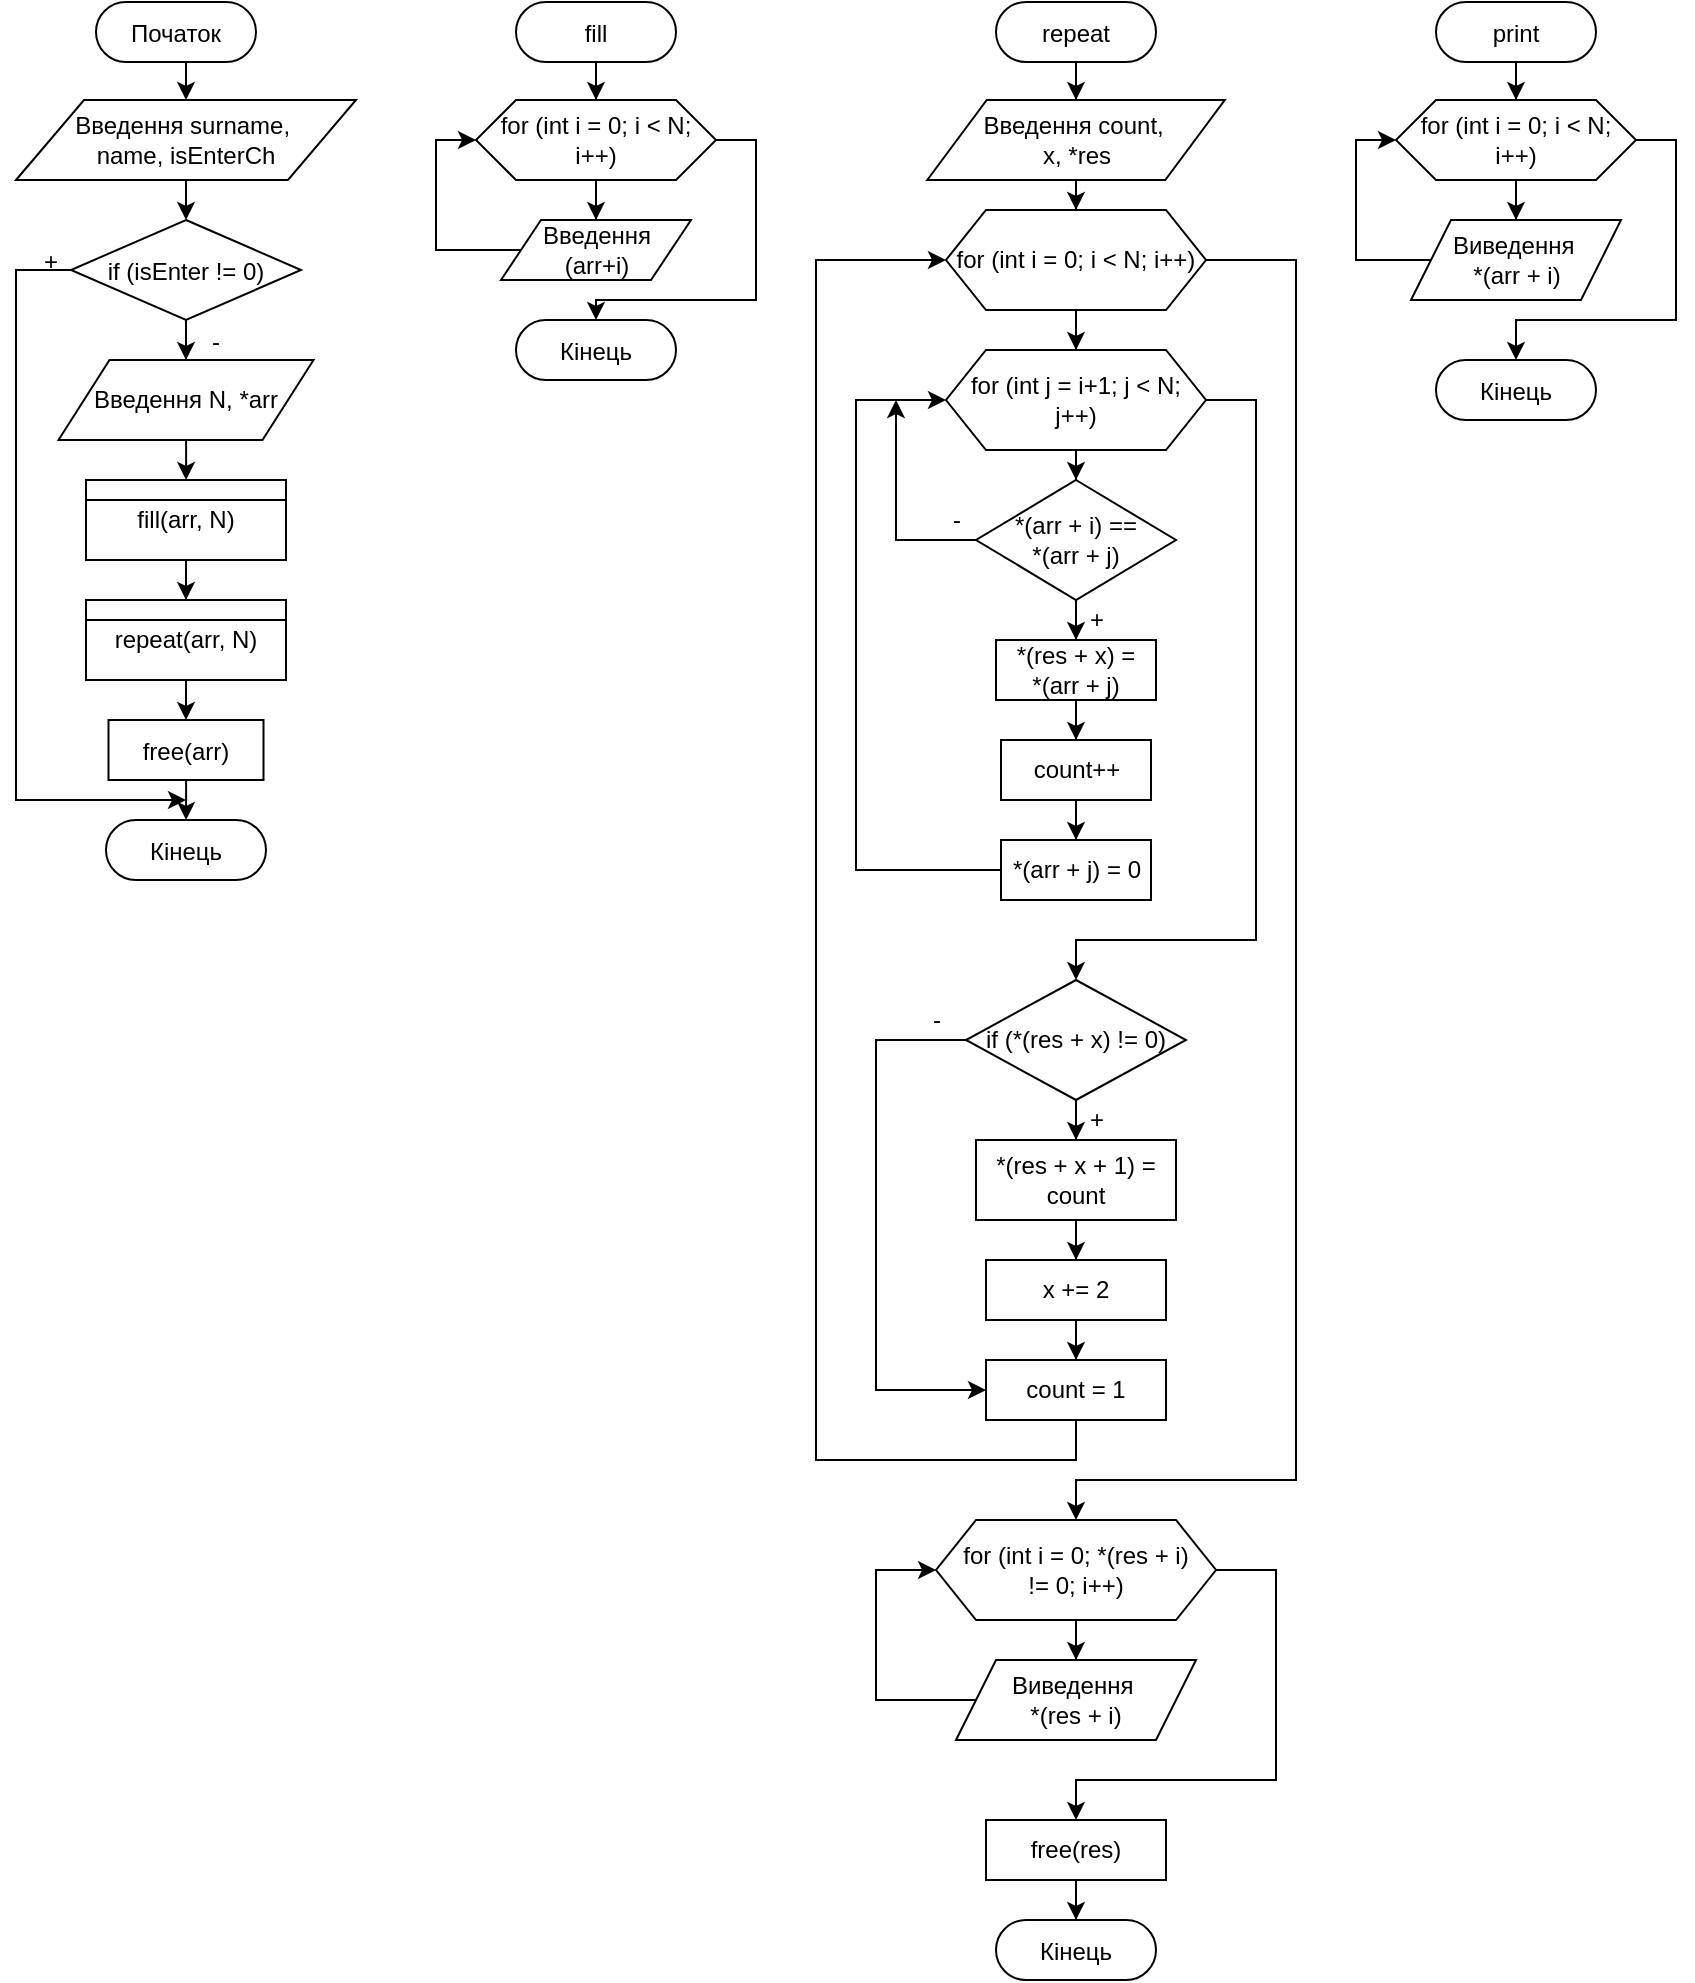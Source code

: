 <mxfile version="14.3.2" type="device"><diagram id="G0VBNwMoTdekDundrYRw" name="Page-1"><mxGraphModel dx="2595" dy="2329" grid="1" gridSize="10" guides="1" tooltips="1" connect="1" arrows="1" fold="1" page="1" pageScale="1" pageWidth="827" pageHeight="1169" math="0" shadow="0"><root><mxCell id="0"/><mxCell id="1" parent="0"/><mxCell id="Bk-7HEMtOQbrD-dfejuL-5" value="" style="edgeStyle=orthogonalEdgeStyle;rounded=0;orthogonalLoop=1;jettySize=auto;exitX=0.5;exitY=0.5;exitDx=0;exitDy=15;exitPerimeter=0;entryX=0.5;entryY=0;entryDx=0;entryDy=0;" edge="1" parent="1" source="Bk-7HEMtOQbrD-dfejuL-2" target="Bk-7HEMtOQbrD-dfejuL-4"><mxGeometry relative="1" as="geometry"/></mxCell><mxCell id="Bk-7HEMtOQbrD-dfejuL-2" value="Початок" style="dashed=0;whitespace=wrap;shape=mxgraph.dfd.start;" vertex="1" parent="1"><mxGeometry x="60" y="-1169" width="80" height="30" as="geometry"/></mxCell><mxCell id="Bk-7HEMtOQbrD-dfejuL-8" value="" style="edgeStyle=orthogonalEdgeStyle;rounded=0;orthogonalLoop=1;jettySize=auto;exitX=0.5;exitY=1;exitDx=0;exitDy=0;entryX=0.5;entryY=0;entryDx=0;entryDy=0;" edge="1" parent="1" source="Bk-7HEMtOQbrD-dfejuL-4" target="Bk-7HEMtOQbrD-dfejuL-7"><mxGeometry relative="1" as="geometry"/></mxCell><mxCell id="Bk-7HEMtOQbrD-dfejuL-4" value="Введення surname, &#10;name, isEnterCh" style="shape=parallelogram;perimeter=parallelogramPerimeter;whiteSpace=wrap;dashed=0;" vertex="1" parent="1"><mxGeometry x="20" y="-1120" width="170" height="40" as="geometry"/></mxCell><mxCell id="Bk-7HEMtOQbrD-dfejuL-9" value="" style="edgeStyle=orthogonalEdgeStyle;rounded=0;orthogonalLoop=1;jettySize=auto;entryX=0.5;entryY=0;entryDx=0;entryDy=0;" edge="1" parent="1" source="Bk-7HEMtOQbrD-dfejuL-7" target="Bk-7HEMtOQbrD-dfejuL-10"><mxGeometry relative="1" as="geometry"><mxPoint x="105" y="-990" as="targetPoint"/></mxGeometry></mxCell><mxCell id="Bk-7HEMtOQbrD-dfejuL-20" value="" style="edgeStyle=orthogonalEdgeStyle;rounded=0;orthogonalLoop=1;jettySize=auto;" edge="1" parent="1" source="Bk-7HEMtOQbrD-dfejuL-7"><mxGeometry relative="1" as="geometry"><mxPoint x="105" y="-770" as="targetPoint"/><Array as="points"><mxPoint x="20" y="-1035"/></Array></mxGeometry></mxCell><mxCell id="Bk-7HEMtOQbrD-dfejuL-7" value="if (isEnter != 0)" style="shape=rhombus;dashed=0;whitespace=wrap;perimeter=rhombusPerimeter;" vertex="1" parent="1"><mxGeometry x="47.5" y="-1060" width="115" height="50" as="geometry"/></mxCell><mxCell id="Bk-7HEMtOQbrD-dfejuL-11" value="" style="edgeStyle=orthogonalEdgeStyle;rounded=0;orthogonalLoop=1;jettySize=auto;entryX=0.5;entryY=0;entryDx=0;entryDy=0;" edge="1" parent="1" source="Bk-7HEMtOQbrD-dfejuL-10" target="Bk-7HEMtOQbrD-dfejuL-13"><mxGeometry relative="1" as="geometry"><mxPoint x="105" y="-930" as="targetPoint"/></mxGeometry></mxCell><mxCell id="Bk-7HEMtOQbrD-dfejuL-10" value="Введення N, *arr" style="shape=parallelogram;perimeter=parallelogramPerimeter;whiteSpace=wrap;dashed=0;" vertex="1" parent="1"><mxGeometry x="41.25" y="-990" width="127.5" height="40" as="geometry"/></mxCell><mxCell id="Bk-7HEMtOQbrD-dfejuL-14" value="" style="edgeStyle=orthogonalEdgeStyle;rounded=0;orthogonalLoop=1;jettySize=auto;" edge="1" parent="1" source="Bk-7HEMtOQbrD-dfejuL-13" target="Bk-7HEMtOQbrD-dfejuL-15"><mxGeometry relative="1" as="geometry"><mxPoint x="105" y="-870" as="targetPoint"/></mxGeometry></mxCell><mxCell id="Bk-7HEMtOQbrD-dfejuL-13" value="&#10;&#10;fill(arr, N)" style="swimlane;fontStyle=0;childLayout=stackLayout;horizontal=1;startSize=10;fillColor=#ffffff;horizontalStack=0;resizeParent=1;resizeParentMax=0;resizeLast=0;collapsible=0;marginBottom=0;swimlaneFillColor=#ffffff;" vertex="1" parent="1"><mxGeometry x="55" y="-930" width="100" height="40" as="geometry"/></mxCell><mxCell id="Bk-7HEMtOQbrD-dfejuL-16" value="" style="edgeStyle=orthogonalEdgeStyle;rounded=0;orthogonalLoop=1;jettySize=auto;" edge="1" parent="1" source="Bk-7HEMtOQbrD-dfejuL-15" target="Bk-7HEMtOQbrD-dfejuL-17"><mxGeometry relative="1" as="geometry"><mxPoint x="105" y="-810" as="targetPoint"/></mxGeometry></mxCell><mxCell id="Bk-7HEMtOQbrD-dfejuL-15" value="&#10;&#10;repeat(arr, N)" style="swimlane;fontStyle=0;childLayout=stackLayout;horizontal=1;startSize=10;fillColor=#ffffff;horizontalStack=0;resizeParent=1;resizeParentMax=0;resizeLast=0;collapsible=0;marginBottom=0;swimlaneFillColor=#ffffff;" vertex="1" parent="1"><mxGeometry x="55" y="-870" width="100" height="40" as="geometry"/></mxCell><mxCell id="Bk-7HEMtOQbrD-dfejuL-18" value="" style="edgeStyle=orthogonalEdgeStyle;rounded=0;orthogonalLoop=1;jettySize=auto;" edge="1" parent="1" source="Bk-7HEMtOQbrD-dfejuL-17" target="Bk-7HEMtOQbrD-dfejuL-19"><mxGeometry relative="1" as="geometry"><mxPoint x="105" y="-760" as="targetPoint"/></mxGeometry></mxCell><mxCell id="Bk-7HEMtOQbrD-dfejuL-17" value="free(arr)" style="dashed=0;whitespace=wrap;" vertex="1" parent="1"><mxGeometry x="66.25" y="-810" width="77.5" height="30" as="geometry"/></mxCell><mxCell id="Bk-7HEMtOQbrD-dfejuL-19" value="Кінець" style="dashed=0;whitespace=wrap;shape=mxgraph.dfd.start;" vertex="1" parent="1"><mxGeometry x="65" y="-760" width="80" height="30" as="geometry"/></mxCell><mxCell id="Bk-7HEMtOQbrD-dfejuL-21" value="-" style="text;align=center;verticalAlign=middle;resizable=0;points=[];autosize=1;" vertex="1" parent="1"><mxGeometry x="110" y="-1010" width="20" height="20" as="geometry"/></mxCell><mxCell id="Bk-7HEMtOQbrD-dfejuL-22" value="+" style="text;align=center;verticalAlign=middle;resizable=0;points=[];autosize=1;" vertex="1" parent="1"><mxGeometry x="27.5" y="-1050" width="20" height="20" as="geometry"/></mxCell><mxCell id="Bk-7HEMtOQbrD-dfejuL-24" value="" style="edgeStyle=orthogonalEdgeStyle;rounded=0;orthogonalLoop=1;jettySize=auto;" edge="1" parent="1" source="Bk-7HEMtOQbrD-dfejuL-23" target="Bk-7HEMtOQbrD-dfejuL-25"><mxGeometry relative="1" as="geometry"><mxPoint x="310" y="-1119" as="targetPoint"/></mxGeometry></mxCell><mxCell id="Bk-7HEMtOQbrD-dfejuL-23" value="fill" style="dashed=0;whitespace=wrap;shape=mxgraph.dfd.start;" vertex="1" parent="1"><mxGeometry x="270" y="-1169" width="80" height="30" as="geometry"/></mxCell><mxCell id="Bk-7HEMtOQbrD-dfejuL-26" value="" style="edgeStyle=orthogonalEdgeStyle;rounded=0;orthogonalLoop=1;jettySize=auto;" edge="1" parent="1" source="Bk-7HEMtOQbrD-dfejuL-25" target="Bk-7HEMtOQbrD-dfejuL-27"><mxGeometry relative="1" as="geometry"><mxPoint x="310" y="-1050" as="targetPoint"/></mxGeometry></mxCell><mxCell id="Bk-7HEMtOQbrD-dfejuL-30" value="" style="edgeStyle=orthogonalEdgeStyle;rounded=0;orthogonalLoop=1;jettySize=auto;entryX=0.5;entryY=0.5;entryDx=0;entryDy=-15;entryPerimeter=0;" edge="1" parent="1" source="Bk-7HEMtOQbrD-dfejuL-25" target="Bk-7HEMtOQbrD-dfejuL-29"><mxGeometry relative="1" as="geometry"><mxPoint x="390" y="-1020" as="targetPoint"/><Array as="points"><mxPoint x="390" y="-1100"/><mxPoint x="390" y="-1020"/><mxPoint x="310" y="-1020"/></Array></mxGeometry></mxCell><mxCell id="Bk-7HEMtOQbrD-dfejuL-25" value="for (int i = 0; i &lt; N; i++)" style="shape=hexagon;perimeter=hexagonPerimeter2;whiteSpace=wrap;fixedSize=1;" vertex="1" parent="1"><mxGeometry x="250" y="-1120" width="120" height="40" as="geometry"/></mxCell><mxCell id="Bk-7HEMtOQbrD-dfejuL-28" value="" style="edgeStyle=orthogonalEdgeStyle;rounded=0;orthogonalLoop=1;jettySize=auto;entryX=0;entryY=0.5;entryDx=0;entryDy=0;" edge="1" parent="1" source="Bk-7HEMtOQbrD-dfejuL-27" target="Bk-7HEMtOQbrD-dfejuL-25"><mxGeometry relative="1" as="geometry"><mxPoint x="230" y="-1100" as="targetPoint"/><Array as="points"><mxPoint x="230" y="-1045"/><mxPoint x="230" y="-1100"/></Array></mxGeometry></mxCell><mxCell id="Bk-7HEMtOQbrD-dfejuL-27" value="Введення &#10;(arr+i)" style="shape=parallelogram;perimeter=parallelogramPerimeter;whiteSpace=wrap;fixedSize=1;" vertex="1" parent="1"><mxGeometry x="262.5" y="-1060" width="95" height="30" as="geometry"/></mxCell><mxCell id="Bk-7HEMtOQbrD-dfejuL-29" value="Кінець" style="dashed=0;whitespace=wrap;shape=mxgraph.dfd.start;" vertex="1" parent="1"><mxGeometry x="270" y="-1010" width="80" height="30" as="geometry"/></mxCell><mxCell id="Bk-7HEMtOQbrD-dfejuL-32" value="" style="edgeStyle=orthogonalEdgeStyle;rounded=0;orthogonalLoop=1;jettySize=auto;entryX=0.5;entryY=0;entryDx=0;entryDy=0;" edge="1" parent="1" source="Bk-7HEMtOQbrD-dfejuL-31" target="Bk-7HEMtOQbrD-dfejuL-33"><mxGeometry relative="1" as="geometry"><mxPoint x="550" y="-1120" as="targetPoint"/></mxGeometry></mxCell><mxCell id="Bk-7HEMtOQbrD-dfejuL-31" value="repeat" style="dashed=0;whitespace=wrap;shape=mxgraph.dfd.start;" vertex="1" parent="1"><mxGeometry x="510" y="-1169" width="80" height="30" as="geometry"/></mxCell><mxCell id="Bk-7HEMtOQbrD-dfejuL-34" value="" style="edgeStyle=orthogonalEdgeStyle;rounded=0;orthogonalLoop=1;jettySize=auto;" edge="1" parent="1" source="Bk-7HEMtOQbrD-dfejuL-33" target="Bk-7HEMtOQbrD-dfejuL-35"><mxGeometry relative="1" as="geometry"><mxPoint x="550.005" y="-1060" as="targetPoint"/></mxGeometry></mxCell><mxCell id="Bk-7HEMtOQbrD-dfejuL-33" value="Введення count, &#10;x, *res" style="shape=parallelogram;perimeter=parallelogramPerimeter;whiteSpace=wrap;dashed=0;" vertex="1" parent="1"><mxGeometry x="475.63" y="-1120" width="148.75" height="40" as="geometry"/></mxCell><mxCell id="Bk-7HEMtOQbrD-dfejuL-36" value="" style="edgeStyle=orthogonalEdgeStyle;rounded=0;orthogonalLoop=1;jettySize=auto;entryX=0.5;entryY=0;entryDx=0;entryDy=0;" edge="1" parent="1" source="Bk-7HEMtOQbrD-dfejuL-35" target="Bk-7HEMtOQbrD-dfejuL-37"><mxGeometry relative="1" as="geometry"><mxPoint x="550" y="-1000" as="targetPoint"/></mxGeometry></mxCell><mxCell id="Bk-7HEMtOQbrD-dfejuL-64" style="edgeStyle=orthogonalEdgeStyle;rounded=0;orthogonalLoop=1;jettySize=auto;html=0;" edge="1" parent="1" source="Bk-7HEMtOQbrD-dfejuL-35" target="Bk-7HEMtOQbrD-dfejuL-66"><mxGeometry relative="1" as="geometry"><mxPoint x="550" y="-410" as="targetPoint"/><Array as="points"><mxPoint x="660" y="-1040"/><mxPoint x="660" y="-430"/><mxPoint x="550" y="-430"/></Array></mxGeometry></mxCell><mxCell id="Bk-7HEMtOQbrD-dfejuL-35" value="for (int i = 0; i &lt; N; i++)" style="shape=hexagon;perimeter=hexagonPerimeter2;whiteSpace=wrap;fixedSize=1;" vertex="1" parent="1"><mxGeometry x="485" y="-1065" width="130" height="50" as="geometry"/></mxCell><mxCell id="Bk-7HEMtOQbrD-dfejuL-38" value="" style="edgeStyle=orthogonalEdgeStyle;rounded=0;orthogonalLoop=1;jettySize=auto;" edge="1" parent="1" source="Bk-7HEMtOQbrD-dfejuL-37" target="Bk-7HEMtOQbrD-dfejuL-39"><mxGeometry relative="1" as="geometry"><mxPoint x="550" y="-930" as="targetPoint"/></mxGeometry></mxCell><mxCell id="Bk-7HEMtOQbrD-dfejuL-50" style="edgeStyle=orthogonalEdgeStyle;rounded=0;orthogonalLoop=1;jettySize=auto;html=0;" edge="1" parent="1" source="Bk-7HEMtOQbrD-dfejuL-37" target="Bk-7HEMtOQbrD-dfejuL-51"><mxGeometry relative="1" as="geometry"><mxPoint x="550" y="-680" as="targetPoint"/><Array as="points"><mxPoint x="640" y="-970"/><mxPoint x="640" y="-700"/><mxPoint x="550" y="-700"/></Array></mxGeometry></mxCell><mxCell id="Bk-7HEMtOQbrD-dfejuL-37" value="for (int j = i+1; j &lt; N; j++)" style="shape=hexagon;perimeter=hexagonPerimeter2;whiteSpace=wrap;fixedSize=1;" vertex="1" parent="1"><mxGeometry x="485" y="-995" width="130" height="50" as="geometry"/></mxCell><mxCell id="Bk-7HEMtOQbrD-dfejuL-40" value="" style="edgeStyle=orthogonalEdgeStyle;rounded=0;orthogonalLoop=1;jettySize=auto;" edge="1" parent="1" source="Bk-7HEMtOQbrD-dfejuL-39" target="Bk-7HEMtOQbrD-dfejuL-41"><mxGeometry relative="1" as="geometry"><mxPoint x="550" y="-850" as="targetPoint"/></mxGeometry></mxCell><mxCell id="Bk-7HEMtOQbrD-dfejuL-47" style="edgeStyle=orthogonalEdgeStyle;rounded=0;orthogonalLoop=1;jettySize=auto;html=0;" edge="1" parent="1" source="Bk-7HEMtOQbrD-dfejuL-39"><mxGeometry relative="1" as="geometry"><mxPoint x="460" y="-970" as="targetPoint"/><Array as="points"><mxPoint x="460" y="-900"/><mxPoint x="460" y="-900"/></Array></mxGeometry></mxCell><mxCell id="Bk-7HEMtOQbrD-dfejuL-39" value="*(arr + i) == &#10;*(arr + j)" style="rhombus;whiteSpace=wrap;" vertex="1" parent="1"><mxGeometry x="500" y="-930" width="100" height="60" as="geometry"/></mxCell><mxCell id="Bk-7HEMtOQbrD-dfejuL-44" value="" style="edgeStyle=orthogonalEdgeStyle;rounded=0;orthogonalLoop=1;jettySize=auto;entryX=0.5;entryY=0;entryDx=0;entryDy=0;" edge="1" parent="1" source="Bk-7HEMtOQbrD-dfejuL-41" target="Bk-7HEMtOQbrD-dfejuL-42"><mxGeometry relative="1" as="geometry"/></mxCell><mxCell id="Bk-7HEMtOQbrD-dfejuL-41" value="*(res + x) = &#10;*(arr + j)" style="rounded=0;whiteSpace=wrap;" vertex="1" parent="1"><mxGeometry x="510" y="-850" width="80" height="30" as="geometry"/></mxCell><mxCell id="Bk-7HEMtOQbrD-dfejuL-45" value="" style="edgeStyle=orthogonalEdgeStyle;rounded=0;orthogonalLoop=1;jettySize=auto;entryX=0.5;entryY=0;entryDx=0;entryDy=0;" edge="1" parent="1" source="Bk-7HEMtOQbrD-dfejuL-42" target="Bk-7HEMtOQbrD-dfejuL-43"><mxGeometry relative="1" as="geometry"/></mxCell><mxCell id="Bk-7HEMtOQbrD-dfejuL-42" value="count++" style="rounded=0;whiteSpace=wrap;" vertex="1" parent="1"><mxGeometry x="512.5" y="-800" width="75" height="30" as="geometry"/></mxCell><mxCell id="Bk-7HEMtOQbrD-dfejuL-46" style="edgeStyle=orthogonalEdgeStyle;rounded=0;orthogonalLoop=1;jettySize=auto;html=0;exitX=0;exitY=0.5;exitDx=0;exitDy=0;entryX=0;entryY=0.5;entryDx=0;entryDy=0;" edge="1" parent="1" source="Bk-7HEMtOQbrD-dfejuL-43" target="Bk-7HEMtOQbrD-dfejuL-37"><mxGeometry relative="1" as="geometry"><mxPoint x="430" y="-980" as="targetPoint"/><Array as="points"><mxPoint x="440" y="-735"/><mxPoint x="440" y="-970"/></Array></mxGeometry></mxCell><mxCell id="Bk-7HEMtOQbrD-dfejuL-43" value="*(arr + j) = 0" style="rounded=0;whiteSpace=wrap;" vertex="1" parent="1"><mxGeometry x="512.5" y="-750" width="75" height="30" as="geometry"/></mxCell><mxCell id="Bk-7HEMtOQbrD-dfejuL-48" value="+&lt;br&gt;" style="text;html=1;align=center;verticalAlign=middle;resizable=0;points=[];autosize=1;" vertex="1" parent="1"><mxGeometry x="550" y="-870" width="20" height="20" as="geometry"/></mxCell><mxCell id="Bk-7HEMtOQbrD-dfejuL-49" value="-" style="text;html=1;align=center;verticalAlign=middle;resizable=0;points=[];autosize=1;" vertex="1" parent="1"><mxGeometry x="480" y="-920" width="20" height="20" as="geometry"/></mxCell><mxCell id="Bk-7HEMtOQbrD-dfejuL-52" style="edgeStyle=orthogonalEdgeStyle;rounded=0;orthogonalLoop=1;jettySize=auto;html=0;" edge="1" parent="1" source="Bk-7HEMtOQbrD-dfejuL-51" target="Bk-7HEMtOQbrD-dfejuL-53"><mxGeometry relative="1" as="geometry"><mxPoint x="550.005" y="-600" as="targetPoint"/></mxGeometry></mxCell><mxCell id="Bk-7HEMtOQbrD-dfejuL-61" style="edgeStyle=orthogonalEdgeStyle;rounded=0;orthogonalLoop=1;jettySize=auto;html=0;" edge="1" parent="1" source="Bk-7HEMtOQbrD-dfejuL-51" target="Bk-7HEMtOQbrD-dfejuL-59"><mxGeometry relative="1" as="geometry"><mxPoint x="450" y="-470" as="targetPoint"/><Array as="points"><mxPoint x="450" y="-650"/><mxPoint x="450" y="-475"/></Array></mxGeometry></mxCell><mxCell id="Bk-7HEMtOQbrD-dfejuL-51" value="if (*(res + x) != 0)" style="rhombus;whiteSpace=wrap;" vertex="1" parent="1"><mxGeometry x="495.01" y="-680" width="109.99" height="60" as="geometry"/></mxCell><mxCell id="Bk-7HEMtOQbrD-dfejuL-55" style="edgeStyle=orthogonalEdgeStyle;rounded=0;orthogonalLoop=1;jettySize=auto;html=0;entryX=0.5;entryY=0;entryDx=0;entryDy=0;" edge="1" parent="1" source="Bk-7HEMtOQbrD-dfejuL-53" target="Bk-7HEMtOQbrD-dfejuL-57"><mxGeometry relative="1" as="geometry"><mxPoint x="550" y="-540" as="targetPoint"/></mxGeometry></mxCell><mxCell id="Bk-7HEMtOQbrD-dfejuL-53" value="*(res + x + 1) = count" style="rounded=0;whiteSpace=wrap;" vertex="1" parent="1"><mxGeometry x="500" y="-600" width="100" height="40" as="geometry"/></mxCell><mxCell id="Bk-7HEMtOQbrD-dfejuL-58" style="edgeStyle=orthogonalEdgeStyle;rounded=0;orthogonalLoop=1;jettySize=auto;html=0;" edge="1" parent="1" source="Bk-7HEMtOQbrD-dfejuL-57" target="Bk-7HEMtOQbrD-dfejuL-59"><mxGeometry relative="1" as="geometry"><mxPoint x="550" y="-480" as="targetPoint"/></mxGeometry></mxCell><mxCell id="Bk-7HEMtOQbrD-dfejuL-57" value="x += 2" style="rounded=0;whiteSpace=wrap;" vertex="1" parent="1"><mxGeometry x="505.01" y="-540" width="90" height="30" as="geometry"/></mxCell><mxCell id="Bk-7HEMtOQbrD-dfejuL-63" style="edgeStyle=orthogonalEdgeStyle;rounded=0;orthogonalLoop=1;jettySize=auto;html=0;exitX=0.5;exitY=1;exitDx=0;exitDy=0;entryX=0;entryY=0.5;entryDx=0;entryDy=0;" edge="1" parent="1" source="Bk-7HEMtOQbrD-dfejuL-59" target="Bk-7HEMtOQbrD-dfejuL-35"><mxGeometry relative="1" as="geometry"><mxPoint x="420" y="-1040" as="targetPoint"/><Array as="points"><mxPoint x="550" y="-440"/><mxPoint x="420" y="-440"/><mxPoint x="420" y="-1040"/></Array></mxGeometry></mxCell><mxCell id="Bk-7HEMtOQbrD-dfejuL-59" value="count = 1" style="rounded=0;whiteSpace=wrap;" vertex="1" parent="1"><mxGeometry x="505.01" y="-490" width="90" height="30" as="geometry"/></mxCell><mxCell id="Bk-7HEMtOQbrD-dfejuL-60" value="+" style="text;html=1;align=center;verticalAlign=middle;resizable=0;points=[];autosize=1;" vertex="1" parent="1"><mxGeometry x="550" y="-620" width="20" height="20" as="geometry"/></mxCell><mxCell id="Bk-7HEMtOQbrD-dfejuL-62" value="-" style="text;html=1;align=center;verticalAlign=middle;resizable=0;points=[];autosize=1;" vertex="1" parent="1"><mxGeometry x="470" y="-670" width="20" height="20" as="geometry"/></mxCell><mxCell id="Bk-7HEMtOQbrD-dfejuL-68" style="edgeStyle=orthogonalEdgeStyle;rounded=0;orthogonalLoop=1;jettySize=auto;html=0;entryX=0;entryY=0.5;entryDx=0;entryDy=0;" edge="1" parent="1" source="Bk-7HEMtOQbrD-dfejuL-65" target="Bk-7HEMtOQbrD-dfejuL-66"><mxGeometry relative="1" as="geometry"><mxPoint x="440" y="-380" as="targetPoint"/><Array as="points"><mxPoint x="450" y="-320"/><mxPoint x="450" y="-385"/></Array></mxGeometry></mxCell><mxCell id="Bk-7HEMtOQbrD-dfejuL-65" value="Виведення &#10;*(res + i)" style="shape=parallelogram;perimeter=parallelogramPerimeter;whiteSpace=wrap;fixedSize=1;" vertex="1" parent="1"><mxGeometry x="490.01" y="-340" width="120" height="40" as="geometry"/></mxCell><mxCell id="Bk-7HEMtOQbrD-dfejuL-67" style="edgeStyle=orthogonalEdgeStyle;rounded=0;orthogonalLoop=1;jettySize=auto;html=0;entryX=0.5;entryY=0;entryDx=0;entryDy=0;" edge="1" parent="1" source="Bk-7HEMtOQbrD-dfejuL-66" target="Bk-7HEMtOQbrD-dfejuL-65"><mxGeometry relative="1" as="geometry"/></mxCell><mxCell id="Bk-7HEMtOQbrD-dfejuL-69" style="edgeStyle=orthogonalEdgeStyle;rounded=0;orthogonalLoop=1;jettySize=auto;html=0;" edge="1" parent="1" source="Bk-7HEMtOQbrD-dfejuL-66" target="Bk-7HEMtOQbrD-dfejuL-70"><mxGeometry relative="1" as="geometry"><mxPoint x="550" y="-260" as="targetPoint"/><Array as="points"><mxPoint x="650" y="-385"/><mxPoint x="650" y="-280"/><mxPoint x="550" y="-280"/></Array></mxGeometry></mxCell><mxCell id="Bk-7HEMtOQbrD-dfejuL-66" value="for (int i = 0; *(res + i) &#10;!= 0; i++)" style="shape=hexagon;perimeter=hexagonPerimeter2;whiteSpace=wrap;fixedSize=1;" vertex="1" parent="1"><mxGeometry x="480.02" y="-410" width="139.99" height="50" as="geometry"/></mxCell><mxCell id="Bk-7HEMtOQbrD-dfejuL-72" style="edgeStyle=orthogonalEdgeStyle;rounded=0;orthogonalLoop=1;jettySize=auto;html=0;entryX=0.5;entryY=0.5;entryDx=0;entryDy=-15;entryPerimeter=0;" edge="1" parent="1" source="Bk-7HEMtOQbrD-dfejuL-70" target="Bk-7HEMtOQbrD-dfejuL-73"><mxGeometry relative="1" as="geometry"><mxPoint x="550.005" y="-210" as="targetPoint"/></mxGeometry></mxCell><mxCell id="Bk-7HEMtOQbrD-dfejuL-70" value="free(res)" style="rounded=0;whiteSpace=wrap;" vertex="1" parent="1"><mxGeometry x="505.01" y="-260" width="89.99" height="30" as="geometry"/></mxCell><mxCell id="Bk-7HEMtOQbrD-dfejuL-73" value="Кінець" style="dashed=0;whitespace=wrap;shape=mxgraph.dfd.start;" vertex="1" parent="1"><mxGeometry x="510" y="-210" width="80" height="30" as="geometry"/></mxCell><mxCell id="Bk-7HEMtOQbrD-dfejuL-74" value="" style="edgeStyle=orthogonalEdgeStyle;rounded=0;orthogonalLoop=1;jettySize=auto;" edge="1" parent="1" source="Bk-7HEMtOQbrD-dfejuL-75" target="Bk-7HEMtOQbrD-dfejuL-78"><mxGeometry relative="1" as="geometry"><mxPoint x="770" y="-1119" as="targetPoint"/></mxGeometry></mxCell><mxCell id="Bk-7HEMtOQbrD-dfejuL-75" value="print" style="dashed=0;whitespace=wrap;shape=mxgraph.dfd.start;" vertex="1" parent="1"><mxGeometry x="730" y="-1169" width="80" height="30" as="geometry"/></mxCell><mxCell id="Bk-7HEMtOQbrD-dfejuL-76" value="" style="edgeStyle=orthogonalEdgeStyle;rounded=0;orthogonalLoop=1;jettySize=auto;" edge="1" parent="1" source="Bk-7HEMtOQbrD-dfejuL-78" target="Bk-7HEMtOQbrD-dfejuL-80"><mxGeometry relative="1" as="geometry"><mxPoint x="770" y="-1050" as="targetPoint"/></mxGeometry></mxCell><mxCell id="Bk-7HEMtOQbrD-dfejuL-77" value="" style="edgeStyle=orthogonalEdgeStyle;rounded=0;orthogonalLoop=1;jettySize=auto;entryX=0.5;entryY=0.5;entryDx=0;entryDy=-15;entryPerimeter=0;" edge="1" parent="1" source="Bk-7HEMtOQbrD-dfejuL-78" target="Bk-7HEMtOQbrD-dfejuL-81"><mxGeometry relative="1" as="geometry"><mxPoint x="850" y="-1020" as="targetPoint"/><Array as="points"><mxPoint x="850" y="-1100"/><mxPoint x="850" y="-1010"/><mxPoint x="770" y="-1010"/></Array></mxGeometry></mxCell><mxCell id="Bk-7HEMtOQbrD-dfejuL-78" value="for (int i = 0; i &lt; N; i++)" style="shape=hexagon;perimeter=hexagonPerimeter2;whiteSpace=wrap;fixedSize=1;" vertex="1" parent="1"><mxGeometry x="710" y="-1120" width="120" height="40" as="geometry"/></mxCell><mxCell id="Bk-7HEMtOQbrD-dfejuL-79" value="" style="edgeStyle=orthogonalEdgeStyle;rounded=0;orthogonalLoop=1;jettySize=auto;entryX=0;entryY=0.5;entryDx=0;entryDy=0;" edge="1" parent="1" source="Bk-7HEMtOQbrD-dfejuL-80" target="Bk-7HEMtOQbrD-dfejuL-78"><mxGeometry relative="1" as="geometry"><mxPoint x="690" y="-1100" as="targetPoint"/><Array as="points"><mxPoint x="690" y="-1040"/><mxPoint x="690" y="-1100"/></Array></mxGeometry></mxCell><mxCell id="Bk-7HEMtOQbrD-dfejuL-80" value="Виведення &#10;*(arr + i)" style="shape=parallelogram;perimeter=parallelogramPerimeter;whiteSpace=wrap;fixedSize=1;" vertex="1" parent="1"><mxGeometry x="717.5" y="-1060" width="105" height="40" as="geometry"/></mxCell><mxCell id="Bk-7HEMtOQbrD-dfejuL-81" value="Кінець" style="dashed=0;whitespace=wrap;shape=mxgraph.dfd.start;" vertex="1" parent="1"><mxGeometry x="730" y="-990" width="80" height="30" as="geometry"/></mxCell></root></mxGraphModel></diagram></mxfile>